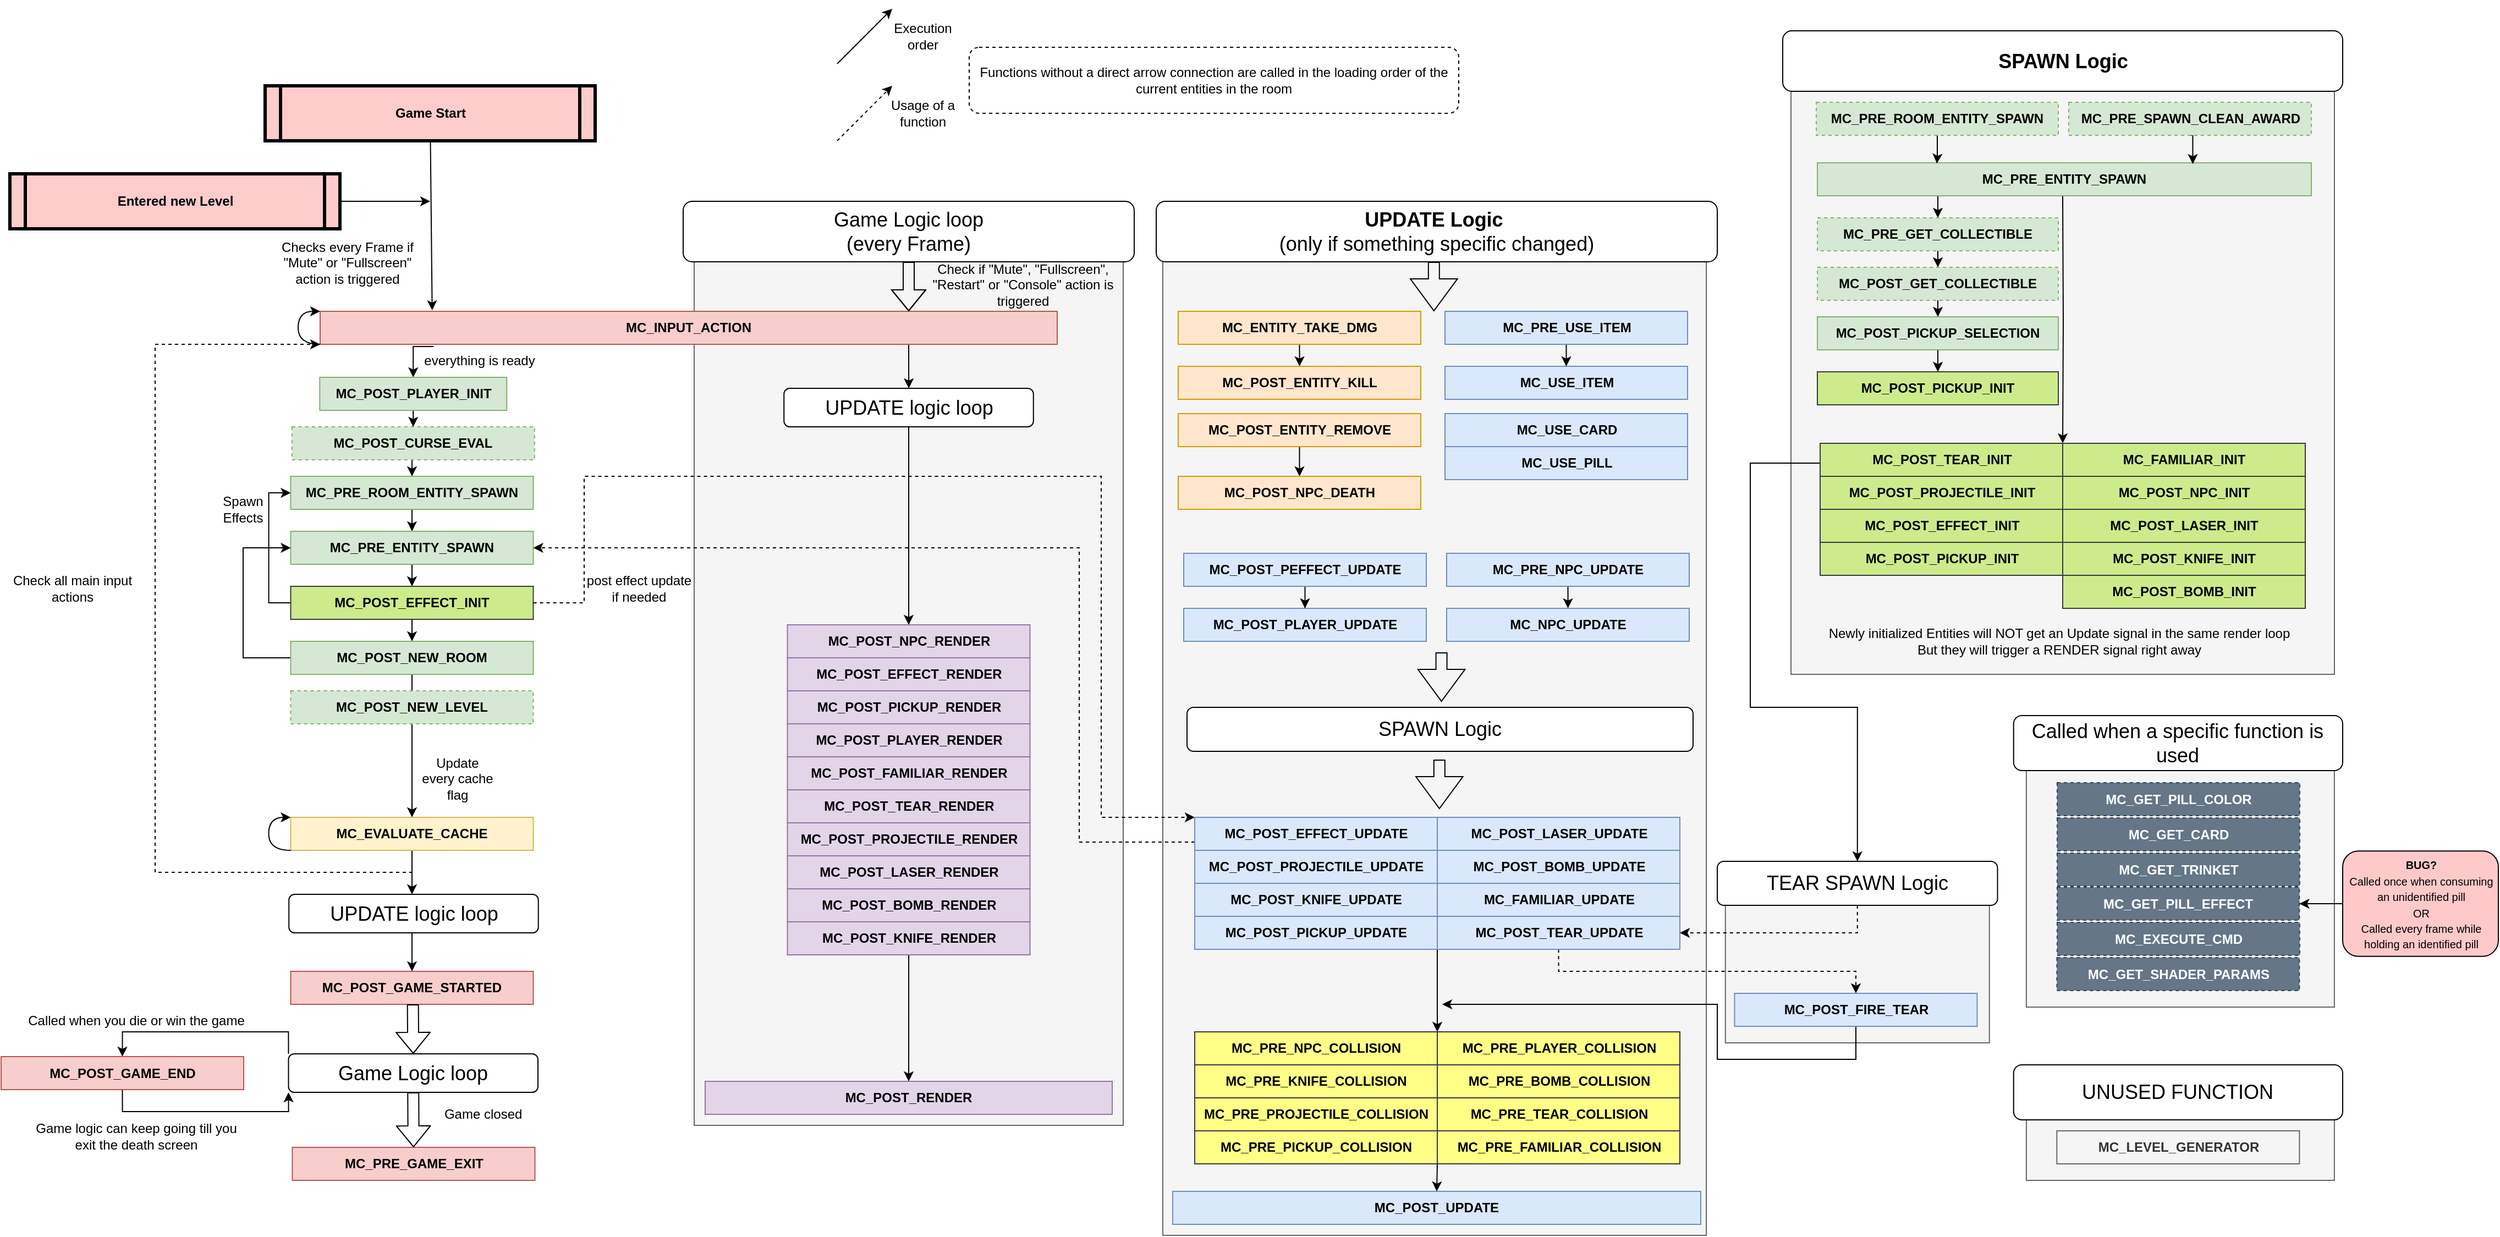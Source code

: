 <mxfile version="13.0.9" type="device"><diagram name="Page-1" id="c7558073-3199-34d8-9f00-42111426c3f3"><mxGraphModel dx="3670" dy="2595" grid="1" gridSize="10" guides="1" tooltips="1" connect="1" arrows="1" fold="1" page="1" pageScale="1" pageWidth="826" pageHeight="1169" background="#ffffff" math="0" shadow="0"><root><mxCell id="0"/><mxCell id="1" parent="0"/><mxCell id="S1vRISxSaMKCBpJ9c4ph-25" value="" style="rounded=0;whiteSpace=wrap;html=1;fontSize=18;fillColor=#f5f5f5;strokeColor=#666666;fontColor=#333333;" parent="1" vertex="1"><mxGeometry x="1550.95" y="865" width="280" height="75" as="geometry"/></mxCell><mxCell id="S1vRISxSaMKCBpJ9c4ph-24" value="" style="rounded=0;whiteSpace=wrap;html=1;fontSize=18;fillColor=#f5f5f5;strokeColor=#666666;fontColor=#333333;" parent="1" vertex="1"><mxGeometry x="1550.95" y="547.5" width="280" height="235" as="geometry"/></mxCell><mxCell id="imVbhj2SrWmmK_-imlss-83" value="" style="rounded=0;whiteSpace=wrap;html=1;fontSize=18;fillColor=#f5f5f5;strokeColor=#666666;fontColor=#333333;" parent="1" vertex="1"><mxGeometry x="1277.37" y="665" width="240" height="150" as="geometry"/></mxCell><mxCell id="imVbhj2SrWmmK_-imlss-77" value="" style="rounded=0;whiteSpace=wrap;html=1;fontSize=18;fillColor=#f5f5f5;strokeColor=#666666;fontColor=#333333;" parent="1" vertex="1"><mxGeometry x="1337" y="-60" width="494" height="540" as="geometry"/></mxCell><mxCell id="imVbhj2SrWmmK_-imlss-78" value="&lt;b&gt;SPAWN Logic&lt;/b&gt;" style="rounded=1;whiteSpace=wrap;html=1;fontSize=18;" parent="1" vertex="1"><mxGeometry x="1329.5" y="-105" width="509" height="55" as="geometry"/></mxCell><mxCell id="ff7fc-vAtifyReiqRkbj-189" value="" style="rounded=0;whiteSpace=wrap;html=1;fontSize=18;fillColor=#f5f5f5;strokeColor=#666666;fontColor=#333333;" parent="1" vertex="1"><mxGeometry x="766" y="85" width="494" height="905" as="geometry"/></mxCell><mxCell id="ff7fc-vAtifyReiqRkbj-177" value="" style="rounded=0;whiteSpace=wrap;html=1;fontSize=18;fillColor=#f5f5f5;strokeColor=#666666;fontColor=#333333;" parent="1" vertex="1"><mxGeometry x="340" y="85" width="390" height="805" as="geometry"/></mxCell><mxCell id="5" value="Game Start" style="shape=process;whiteSpace=wrap;align=center;verticalAlign=middle;size=0.048;fontStyle=1;strokeWidth=3;fillColor=#FFCCCC" parent="1" vertex="1"><mxGeometry x="-50" y="-55" width="300" height="50" as="geometry"/></mxCell><mxCell id="ff7fc-vAtifyReiqRkbj-104" style="edgeStyle=orthogonalEdgeStyle;rounded=0;orthogonalLoop=1;jettySize=auto;html=1;exitX=0.154;exitY=1.067;exitDx=0;exitDy=0;entryX=0.5;entryY=0;entryDx=0;entryDy=0;exitPerimeter=0;" parent="1" source="ff7fc-vAtifyReiqRkbj-96" target="ff7fc-vAtifyReiqRkbj-103" edge="1"><mxGeometry relative="1" as="geometry"/></mxCell><mxCell id="ff7fc-vAtifyReiqRkbj-175" style="edgeStyle=orthogonalEdgeStyle;rounded=0;orthogonalLoop=1;jettySize=auto;html=1;fontSize=18;" parent="1" edge="1"><mxGeometry relative="1" as="geometry"><mxPoint x="535" y="180" as="sourcePoint"/><mxPoint x="535.1" y="220" as="targetPoint"/><Array as="points"><mxPoint x="535" y="190"/><mxPoint x="535" y="190"/></Array></mxGeometry></mxCell><mxCell id="ff7fc-vAtifyReiqRkbj-96" value="MC_INPUT_ACTION" style="rounded=0;whiteSpace=wrap;html=1;fillColor=#f8cecc;strokeColor=#b85450;fontStyle=1" parent="1" vertex="1"><mxGeometry y="150" width="670" height="30" as="geometry"/></mxCell><mxCell id="ff7fc-vAtifyReiqRkbj-98" value="" style="curved=1;endArrow=classic;html=1;exitX=0;exitY=1;exitDx=0;exitDy=0;entryX=0;entryY=0;entryDx=0;entryDy=0;" parent="1" source="ff7fc-vAtifyReiqRkbj-96" target="ff7fc-vAtifyReiqRkbj-96" edge="1"><mxGeometry width="50" height="50" relative="1" as="geometry"><mxPoint x="390" y="470" as="sourcePoint"/><mxPoint x="440" y="420" as="targetPoint"/><Array as="points"><mxPoint x="-20" y="180"/><mxPoint x="-20" y="150"/></Array></mxGeometry></mxCell><mxCell id="ff7fc-vAtifyReiqRkbj-99" value="" style="endArrow=classic;html=1;entryX=0.152;entryY=-0.033;entryDx=0;entryDy=0;entryPerimeter=0;" parent="1" source="5" target="ff7fc-vAtifyReiqRkbj-96" edge="1"><mxGeometry width="50" height="50" relative="1" as="geometry"><mxPoint x="390" y="410" as="sourcePoint"/><mxPoint x="440" y="360" as="targetPoint"/></mxGeometry></mxCell><mxCell id="ff7fc-vAtifyReiqRkbj-102" value="Checks every Frame if &quot;Mute&quot; or &quot;Fullscreen&quot; action is triggered" style="text;html=1;strokeColor=none;fillColor=none;align=center;verticalAlign=middle;whiteSpace=wrap;rounded=0;" parent="1" vertex="1"><mxGeometry x="-40" y="96" width="130" height="20" as="geometry"/></mxCell><mxCell id="imVbhj2SrWmmK_-imlss-107" style="edgeStyle=orthogonalEdgeStyle;rounded=0;orthogonalLoop=1;jettySize=auto;html=1;entryX=0.5;entryY=0;entryDx=0;entryDy=0;" parent="1" source="ff7fc-vAtifyReiqRkbj-103" target="imVbhj2SrWmmK_-imlss-16" edge="1"><mxGeometry relative="1" as="geometry"/></mxCell><mxCell id="ff7fc-vAtifyReiqRkbj-103" value="MC_POST_PLAYER_INIT" style="rounded=0;whiteSpace=wrap;html=1;fillColor=#d5e8d4;strokeColor=#82b366;fontStyle=1" parent="1" vertex="1"><mxGeometry x="-0.37" y="210" width="170" height="30" as="geometry"/></mxCell><mxCell id="ff7fc-vAtifyReiqRkbj-110" style="edgeStyle=orthogonalEdgeStyle;rounded=0;orthogonalLoop=1;jettySize=auto;html=1;exitX=0.5;exitY=1;exitDx=0;exitDy=0;entryX=0.5;entryY=0;entryDx=0;entryDy=0;" parent="1" source="ff7fc-vAtifyReiqRkbj-106" target="ff7fc-vAtifyReiqRkbj-109" edge="1"><mxGeometry relative="1" as="geometry"/></mxCell><mxCell id="ff7fc-vAtifyReiqRkbj-106" value="MC_PRE_ROOM_ENTITY_SPAWN" style="rounded=0;whiteSpace=wrap;html=1;fillColor=#d5e8d4;strokeColor=#82b366;fontStyle=1" parent="1" vertex="1"><mxGeometry x="-26.75" y="300" width="220.5" height="30" as="geometry"/></mxCell><mxCell id="ff7fc-vAtifyReiqRkbj-105" value="everything is ready" style="text;html=1;strokeColor=none;fillColor=none;align=center;verticalAlign=middle;whiteSpace=wrap;rounded=0;" parent="1" vertex="1"><mxGeometry x="90" y="185" width="110" height="20" as="geometry"/></mxCell><mxCell id="ff7fc-vAtifyReiqRkbj-112" style="edgeStyle=orthogonalEdgeStyle;rounded=0;orthogonalLoop=1;jettySize=auto;html=1;exitX=0.5;exitY=1;exitDx=0;exitDy=0;entryX=0.5;entryY=0;entryDx=0;entryDy=0;" parent="1" source="ff7fc-vAtifyReiqRkbj-109" target="ff7fc-vAtifyReiqRkbj-111" edge="1"><mxGeometry relative="1" as="geometry"/></mxCell><mxCell id="ff7fc-vAtifyReiqRkbj-109" value="MC_PRE_ENTITY_SPAWN" style="rounded=0;whiteSpace=wrap;html=1;fillColor=#d5e8d4;strokeColor=#82b366;fontStyle=1" parent="1" vertex="1"><mxGeometry x="-26.75" y="350" width="220.5" height="30" as="geometry"/></mxCell><mxCell id="ff7fc-vAtifyReiqRkbj-113" style="edgeStyle=orthogonalEdgeStyle;rounded=0;orthogonalLoop=1;jettySize=auto;html=1;exitX=0;exitY=0.5;exitDx=0;exitDy=0;entryX=0;entryY=0.5;entryDx=0;entryDy=0;" parent="1" source="ff7fc-vAtifyReiqRkbj-111" target="ff7fc-vAtifyReiqRkbj-106" edge="1"><mxGeometry relative="1" as="geometry"/></mxCell><mxCell id="ff7fc-vAtifyReiqRkbj-115" style="edgeStyle=orthogonalEdgeStyle;rounded=0;orthogonalLoop=1;jettySize=auto;html=1;exitX=0.5;exitY=1;exitDx=0;exitDy=0;entryX=0.5;entryY=0;entryDx=0;entryDy=0;" parent="1" source="ff7fc-vAtifyReiqRkbj-111" edge="1"><mxGeometry relative="1" as="geometry"><mxPoint x="83.5" y="450" as="targetPoint"/></mxGeometry></mxCell><mxCell id="ff7fc-vAtifyReiqRkbj-111" value="MC_POST_EFFECT_INIT" style="rounded=0;whiteSpace=wrap;html=1;fillColor=#cdeb8b;strokeColor=#36393d;fontStyle=1" parent="1" vertex="1"><mxGeometry x="-26.75" y="400" width="220.5" height="30" as="geometry"/></mxCell><mxCell id="ff7fc-vAtifyReiqRkbj-116" style="edgeStyle=orthogonalEdgeStyle;rounded=0;orthogonalLoop=1;jettySize=auto;html=1;entryX=0;entryY=0.5;entryDx=0;entryDy=0;exitX=0;exitY=0.5;exitDx=0;exitDy=0;" parent="1" target="ff7fc-vAtifyReiqRkbj-109" edge="1"><mxGeometry relative="1" as="geometry"><mxPoint x="-26.75" y="465" as="sourcePoint"/><Array as="points"><mxPoint x="-70" y="465"/><mxPoint x="-70" y="365"/></Array></mxGeometry></mxCell><mxCell id="ff7fc-vAtifyReiqRkbj-179" style="edgeStyle=orthogonalEdgeStyle;rounded=0;orthogonalLoop=1;jettySize=auto;html=1;exitX=1;exitY=0.5;exitDx=0;exitDy=0;entryX=0;entryY=0;entryDx=0;entryDy=0;fontSize=18;dashed=1;" parent="1" source="ff7fc-vAtifyReiqRkbj-111" target="imVbhj2SrWmmK_-imlss-7" edge="1"><mxGeometry relative="1" as="geometry"><mxPoint x="193.75" y="435" as="sourcePoint"/><mxPoint x="439.082" y="284.01" as="targetPoint"/><Array as="points"><mxPoint x="240" y="415"/><mxPoint x="240" y="300"/><mxPoint x="710" y="300"/><mxPoint x="710" y="610"/></Array></mxGeometry></mxCell><mxCell id="ff7fc-vAtifyReiqRkbj-117" value="Spawn Effects" style="text;html=1;strokeColor=none;fillColor=none;align=center;verticalAlign=middle;whiteSpace=wrap;rounded=0;" parent="1" vertex="1"><mxGeometry x="-90" y="320" width="40" height="20" as="geometry"/></mxCell><mxCell id="ff7fc-vAtifyReiqRkbj-125" style="edgeStyle=orthogonalEdgeStyle;rounded=0;orthogonalLoop=1;jettySize=auto;html=1;exitX=0.5;exitY=1;exitDx=0;exitDy=0;entryX=0.5;entryY=0;entryDx=0;entryDy=0;" parent="1" source="ff7fc-vAtifyReiqRkbj-118" target="ff7fc-vAtifyReiqRkbj-124" edge="1"><mxGeometry relative="1" as="geometry"/></mxCell><mxCell id="ff7fc-vAtifyReiqRkbj-118" value="MC_POST_NEW_ROOM" style="rounded=0;whiteSpace=wrap;html=1;fillColor=#d5e8d4;strokeColor=#82b366;fontStyle=1" parent="1" vertex="1"><mxGeometry x="-26.75" y="450" width="220.5" height="30" as="geometry"/></mxCell><mxCell id="ff7fc-vAtifyReiqRkbj-133" style="edgeStyle=orthogonalEdgeStyle;rounded=0;orthogonalLoop=1;jettySize=auto;html=1;exitX=0.5;exitY=1;exitDx=0;exitDy=0;entryX=0.5;entryY=0;entryDx=0;entryDy=0;" parent="1" source="ff7fc-vAtifyReiqRkbj-124" edge="1"><mxGeometry relative="1" as="geometry"><mxPoint x="83.5" y="680" as="targetPoint"/></mxGeometry></mxCell><mxCell id="ff7fc-vAtifyReiqRkbj-137" style="edgeStyle=orthogonalEdgeStyle;rounded=0;orthogonalLoop=1;jettySize=auto;html=1;entryX=0;entryY=1;entryDx=0;entryDy=0;dashed=1;" parent="1" target="ff7fc-vAtifyReiqRkbj-96" edge="1"><mxGeometry relative="1" as="geometry"><mxPoint x="-220" y="211.429" as="targetPoint"/><Array as="points"><mxPoint x="-150" y="660"/><mxPoint x="-150" y="180"/></Array><mxPoint x="84" y="660" as="sourcePoint"/></mxGeometry></mxCell><mxCell id="ff7fc-vAtifyReiqRkbj-124" value="MC_EVALUATE_CACHE" style="rounded=0;whiteSpace=wrap;html=1;fillColor=#fff2cc;strokeColor=#d6b656;fontStyle=1;" parent="1" vertex="1"><mxGeometry x="-26.75" y="610" width="220.5" height="30" as="geometry"/></mxCell><mxCell id="ff7fc-vAtifyReiqRkbj-129" value="" style="curved=1;endArrow=classic;html=1;exitX=0;exitY=1;exitDx=0;exitDy=0;entryX=0;entryY=0;entryDx=0;entryDy=0;" parent="1" edge="1"><mxGeometry width="50" height="50" relative="1" as="geometry"><mxPoint x="-26.75" y="640" as="sourcePoint"/><mxPoint x="-26.75" y="610" as="targetPoint"/><Array as="points"><mxPoint x="-46.75" y="640"/><mxPoint x="-46.75" y="610"/></Array></mxGeometry></mxCell><mxCell id="ff7fc-vAtifyReiqRkbj-131" value="Update every cache flag" style="text;html=1;strokeColor=none;fillColor=none;align=center;verticalAlign=middle;whiteSpace=wrap;rounded=0;" parent="1" vertex="1"><mxGeometry x="90" y="565" width="70" height="20" as="geometry"/></mxCell><mxCell id="ff7fc-vAtifyReiqRkbj-139" value="Check all main input actions" style="text;html=1;strokeColor=none;fillColor=none;align=center;verticalAlign=middle;whiteSpace=wrap;rounded=0;" parent="1" vertex="1"><mxGeometry x="-290" y="392" width="130" height="20" as="geometry"/></mxCell><mxCell id="ff7fc-vAtifyReiqRkbj-142" value="Usage of a function" style="text;html=1;strokeColor=none;fillColor=none;align=center;verticalAlign=middle;whiteSpace=wrap;rounded=0;" parent="1" vertex="1"><mxGeometry x="508" y="-40" width="80" height="20" as="geometry"/></mxCell><mxCell id="ff7fc-vAtifyReiqRkbj-143" value="" style="endArrow=classic;html=1;dashed=1;" parent="1" edge="1"><mxGeometry width="50" height="50" relative="1" as="geometry"><mxPoint x="470" y="-5" as="sourcePoint"/><mxPoint x="520" y="-55" as="targetPoint"/></mxGeometry></mxCell><mxCell id="ff7fc-vAtifyReiqRkbj-144" value="Execution order" style="text;html=1;strokeColor=none;fillColor=none;align=center;verticalAlign=middle;whiteSpace=wrap;rounded=0;" parent="1" vertex="1"><mxGeometry x="508" y="-110" width="80" height="20" as="geometry"/></mxCell><mxCell id="ff7fc-vAtifyReiqRkbj-145" value="" style="endArrow=classic;html=1;" parent="1" edge="1"><mxGeometry width="50" height="50" relative="1" as="geometry"><mxPoint x="470" y="-75" as="sourcePoint"/><mxPoint x="520" y="-125" as="targetPoint"/></mxGeometry></mxCell><mxCell id="ff7fc-vAtifyReiqRkbj-180" style="edgeStyle=orthogonalEdgeStyle;rounded=0;orthogonalLoop=1;jettySize=auto;html=1;exitX=0;exitY=0.75;exitDx=0;exitDy=0;entryX=1;entryY=0.5;entryDx=0;entryDy=0;fontSize=18;dashed=1;" parent="1" source="imVbhj2SrWmmK_-imlss-7" target="ff7fc-vAtifyReiqRkbj-109" edge="1"><mxGeometry relative="1" as="geometry"><mxPoint x="447.903" y="315.99" as="sourcePoint"/><Array as="points"><mxPoint x="690" y="633"/><mxPoint x="690" y="365"/></Array></mxGeometry></mxCell><mxCell id="ff7fc-vAtifyReiqRkbj-153" value="MC_POST_GAME_STARTED" style="rounded=0;whiteSpace=wrap;html=1;fillColor=#f8cecc;strokeColor=#b85450;fontStyle=1" parent="1" vertex="1"><mxGeometry x="-26.75" y="750" width="220.5" height="30" as="geometry"/></mxCell><mxCell id="ff7fc-vAtifyReiqRkbj-155" value="MC_POST_EFFECT_RENDER" style="rounded=0;whiteSpace=wrap;html=1;fillColor=#e1d5e7;strokeColor=#9673a6;fontStyle=1" parent="1" vertex="1"><mxGeometry x="424.75" y="465" width="220.5" height="30" as="geometry"/></mxCell><mxCell id="ff7fc-vAtifyReiqRkbj-156" value="MC_POST_PICKUP_RENDER" style="rounded=0;whiteSpace=wrap;html=1;fillColor=#e1d5e7;strokeColor=#9673a6;fontStyle=1" parent="1" vertex="1"><mxGeometry x="424.75" y="495" width="220.5" height="30" as="geometry"/></mxCell><mxCell id="ff7fc-vAtifyReiqRkbj-157" value="MC_POST_RENDER" style="rounded=0;whiteSpace=wrap;html=1;fillColor=#e1d5e7;strokeColor=#9673a6;fontStyle=1" parent="1" vertex="1"><mxGeometry x="350" y="850" width="370" height="30" as="geometry"/></mxCell><mxCell id="ff7fc-vAtifyReiqRkbj-161" value="MC_PRE_GAME_EXIT" style="rounded=0;whiteSpace=wrap;html=1;fillColor=#f8cecc;strokeColor=#b85450;fontStyle=1" parent="1" vertex="1"><mxGeometry x="-25.25" y="910" width="220.5" height="30" as="geometry"/></mxCell><mxCell id="ff7fc-vAtifyReiqRkbj-164" value="Game closed&amp;nbsp;" style="text;html=1;strokeColor=none;fillColor=none;align=center;verticalAlign=middle;whiteSpace=wrap;rounded=0;" parent="1" vertex="1"><mxGeometry x="110" y="870" width="80" height="20" as="geometry"/></mxCell><mxCell id="ff7fc-vAtifyReiqRkbj-169" style="edgeStyle=orthogonalEdgeStyle;shape=flexArrow;rounded=0;orthogonalLoop=1;jettySize=auto;html=1;exitX=0.5;exitY=1;exitDx=0;exitDy=0;fontSize=18;" parent="1" source="ff7fc-vAtifyReiqRkbj-167" edge="1"><mxGeometry relative="1" as="geometry"><mxPoint x="535" y="150" as="targetPoint"/></mxGeometry></mxCell><mxCell id="ff7fc-vAtifyReiqRkbj-167" value="Game Logic loop &lt;br&gt;(every Frame)" style="rounded=1;whiteSpace=wrap;html=1;fontSize=18;" parent="1" vertex="1"><mxGeometry x="330" y="50" width="410" height="55" as="geometry"/></mxCell><mxCell id="ff7fc-vAtifyReiqRkbj-178" value="Check if &quot;Mute&quot;, &quot;Fullscreen&quot;, &quot;Restart&quot; or &quot;Console&quot; action is triggered" style="text;html=1;strokeColor=none;fillColor=none;align=center;verticalAlign=middle;whiteSpace=wrap;rounded=0;" parent="1" vertex="1"><mxGeometry x="549" y="116" width="180" height="20" as="geometry"/></mxCell><mxCell id="ff7fc-vAtifyReiqRkbj-122" value="post effect update if needed" style="text;html=1;strokeColor=none;fillColor=none;align=center;verticalAlign=middle;whiteSpace=wrap;rounded=0;" parent="1" vertex="1"><mxGeometry x="240" y="392" width="100" height="20" as="geometry"/></mxCell><mxCell id="ff7fc-vAtifyReiqRkbj-182" value="MC_POST_NPC_RENDER" style="rounded=0;whiteSpace=wrap;html=1;fillColor=#e1d5e7;strokeColor=#9673a6;fontStyle=1" parent="1" vertex="1"><mxGeometry x="424.75" y="435" width="220.5" height="30" as="geometry"/></mxCell><mxCell id="ff7fc-vAtifyReiqRkbj-186" value="MC_POST_PLAYER_RENDER" style="rounded=0;whiteSpace=wrap;html=1;fillColor=#e1d5e7;strokeColor=#9673a6;fontStyle=1" parent="1" vertex="1"><mxGeometry x="424.76" y="525" width="220.5" height="30" as="geometry"/></mxCell><mxCell id="ff7fc-vAtifyReiqRkbj-190" value="&lt;b&gt;UPDATE Logic&amp;nbsp;&lt;/b&gt;&lt;br&gt;(only if something specific changed)" style="rounded=1;whiteSpace=wrap;html=1;fontSize=18;" parent="1" vertex="1"><mxGeometry x="760" y="50" width="510" height="55" as="geometry"/></mxCell><mxCell id="ff7fc-vAtifyReiqRkbj-200" style="edgeStyle=orthogonalEdgeStyle;rounded=0;orthogonalLoop=1;jettySize=auto;html=1;fontSize=18;" parent="1" source="ff7fc-vAtifyReiqRkbj-191" target="ff7fc-vAtifyReiqRkbj-192" edge="1"><mxGeometry relative="1" as="geometry"/></mxCell><mxCell id="ff7fc-vAtifyReiqRkbj-191" value="MC_POST_PEFFECT_UPDATE" style="rounded=0;whiteSpace=wrap;html=1;fillColor=#dae8fc;strokeColor=#6c8ebf;fontStyle=1" parent="1" vertex="1"><mxGeometry x="785" y="370" width="220.5" height="30" as="geometry"/></mxCell><mxCell id="ff7fc-vAtifyReiqRkbj-192" value="MC_POST_PLAYER_UPDATE" style="rounded=0;whiteSpace=wrap;html=1;fillColor=#dae8fc;strokeColor=#6c8ebf;fontStyle=1" parent="1" vertex="1"><mxGeometry x="785" y="420" width="220.5" height="30" as="geometry"/></mxCell><mxCell id="ff7fc-vAtifyReiqRkbj-202" style="edgeStyle=orthogonalEdgeStyle;rounded=0;orthogonalLoop=1;jettySize=auto;html=1;exitX=0.5;exitY=1;exitDx=0;exitDy=0;fontSize=18;" parent="1" source="ff7fc-vAtifyReiqRkbj-193" target="ff7fc-vAtifyReiqRkbj-194" edge="1"><mxGeometry relative="1" as="geometry"/></mxCell><mxCell id="ff7fc-vAtifyReiqRkbj-193" value="MC_PRE_NPC_UPDATE" style="rounded=0;whiteSpace=wrap;html=1;fillColor=#dae8fc;strokeColor=#6c8ebf;fontStyle=1" parent="1" vertex="1"><mxGeometry x="1024" y="370" width="220.5" height="30" as="geometry"/></mxCell><mxCell id="ff7fc-vAtifyReiqRkbj-194" value="MC_NPC_UPDATE" style="rounded=0;whiteSpace=wrap;html=1;fillColor=#dae8fc;strokeColor=#6c8ebf;fontStyle=1" parent="1" vertex="1"><mxGeometry x="1024" y="420" width="220.5" height="30" as="geometry"/></mxCell><mxCell id="imVbhj2SrWmmK_-imlss-114" style="edgeStyle=orthogonalEdgeStyle;rounded=0;orthogonalLoop=1;jettySize=auto;html=1;exitX=1;exitY=1;exitDx=0;exitDy=0;entryX=0;entryY=0;entryDx=0;entryDy=0;" parent="1" source="ff7fc-vAtifyReiqRkbj-195" target="imVbhj2SrWmmK_-imlss-30" edge="1"><mxGeometry relative="1" as="geometry"/></mxCell><mxCell id="ff7fc-vAtifyReiqRkbj-195" value="MC_POST_PICKUP_UPDATE" style="rounded=0;whiteSpace=wrap;html=1;fillColor=#dae8fc;strokeColor=#6c8ebf;fontStyle=1" parent="1" vertex="1"><mxGeometry x="795" y="700" width="220.5" height="30" as="geometry"/></mxCell><mxCell id="ff7fc-vAtifyReiqRkbj-196" value="MC_FAMILIAR_UPDATE" style="rounded=0;whiteSpace=wrap;html=1;fillColor=#dae8fc;strokeColor=#6c8ebf;fontStyle=1" parent="1" vertex="1"><mxGeometry x="1015.5" y="670" width="220.5" height="30" as="geometry"/></mxCell><mxCell id="S1vRISxSaMKCBpJ9c4ph-14" style="edgeStyle=orthogonalEdgeStyle;rounded=0;orthogonalLoop=1;jettySize=auto;html=1;" parent="1" source="ff7fc-vAtifyReiqRkbj-197" target="imVbhj2SrWmmK_-imlss-28" edge="1"><mxGeometry relative="1" as="geometry"/></mxCell><mxCell id="ff7fc-vAtifyReiqRkbj-197" value="MC_POST_ENTITY_REMOVE" style="rounded=0;whiteSpace=wrap;html=1;fillColor=#ffe6cc;strokeColor=#d79b00;fontStyle=1" parent="1" vertex="1"><mxGeometry x="780" y="243" width="220.5" height="30" as="geometry"/></mxCell><mxCell id="ff7fc-vAtifyReiqRkbj-199" value="MC_POST_UPDATE" style="rounded=0;whiteSpace=wrap;html=1;fillColor=#dae8fc;strokeColor=#6c8ebf;fontStyle=1" parent="1" vertex="1"><mxGeometry x="775" y="950" width="480" height="30" as="geometry"/></mxCell><mxCell id="ff7fc-vAtifyReiqRkbj-211" style="edgeStyle=orthogonalEdgeStyle;rounded=0;orthogonalLoop=1;jettySize=auto;html=1;exitX=0.5;exitY=1;exitDx=0;exitDy=0;entryX=0.5;entryY=0;entryDx=0;entryDy=0;fontSize=18;" parent="1" source="ff7fc-vAtifyReiqRkbj-210" target="ff7fc-vAtifyReiqRkbj-153" edge="1"><mxGeometry relative="1" as="geometry"/></mxCell><mxCell id="ff7fc-vAtifyReiqRkbj-210" value="UPDATE logic loop" style="rounded=1;whiteSpace=wrap;html=1;fontSize=18;" parent="1" vertex="1"><mxGeometry x="-28.38" y="680" width="226.75" height="35" as="geometry"/></mxCell><mxCell id="ff7fc-vAtifyReiqRkbj-213" style="edgeStyle=orthogonalEdgeStyle;rounded=0;orthogonalLoop=1;jettySize=auto;html=1;fontSize=18;" parent="1" source="ff7fc-vAtifyReiqRkbj-212" target="ff7fc-vAtifyReiqRkbj-182" edge="1"><mxGeometry relative="1" as="geometry"><Array as="points"><mxPoint x="535" y="330"/><mxPoint x="535" y="330"/></Array></mxGeometry></mxCell><mxCell id="ff7fc-vAtifyReiqRkbj-212" value="UPDATE logic loop" style="rounded=1;whiteSpace=wrap;html=1;fontSize=18;" parent="1" vertex="1"><mxGeometry x="421.63" y="220" width="226.75" height="35" as="geometry"/></mxCell><mxCell id="ff7fc-vAtifyReiqRkbj-214" style="edgeStyle=orthogonalEdgeStyle;shape=flexArrow;rounded=0;orthogonalLoop=1;jettySize=auto;html=1;exitX=0.5;exitY=1;exitDx=0;exitDy=0;fontSize=18;startWidth=104.706;endWidth=31.765;startSize=9.318;endSize=9.318;" parent="1" edge="1"><mxGeometry relative="1" as="geometry"><mxPoint x="1012.41" y="150" as="targetPoint"/><mxPoint x="1012.41" y="105" as="sourcePoint"/></mxGeometry></mxCell><mxCell id="imVbhj2SrWmmK_-imlss-99" style="edgeStyle=orthogonalEdgeStyle;rounded=0;orthogonalLoop=1;jettySize=auto;html=1;exitX=0;exitY=0;exitDx=0;exitDy=0;entryX=0.5;entryY=0;entryDx=0;entryDy=0;" parent="1" source="ff7fc-vAtifyReiqRkbj-215" target="imVbhj2SrWmmK_-imlss-14" edge="1"><mxGeometry relative="1" as="geometry"/></mxCell><mxCell id="ff7fc-vAtifyReiqRkbj-215" value="Game Logic loop" style="rounded=1;whiteSpace=wrap;html=1;fontSize=18;" parent="1" vertex="1"><mxGeometry x="-28.75" y="825" width="226.75" height="35" as="geometry"/></mxCell><mxCell id="ff7fc-vAtifyReiqRkbj-219" value="" style="shape=flexArrow;endArrow=classic;html=1;fontSize=18;exitX=0.5;exitY=1;exitDx=0;exitDy=0;" parent="1" source="ff7fc-vAtifyReiqRkbj-215" target="ff7fc-vAtifyReiqRkbj-161" edge="1"><mxGeometry width="50" height="50" relative="1" as="geometry"><mxPoint x="260" y="760" as="sourcePoint"/><mxPoint x="310" y="710" as="targetPoint"/></mxGeometry></mxCell><mxCell id="ff7fc-vAtifyReiqRkbj-220" value="" style="shape=flexArrow;endArrow=classic;html=1;fontSize=18;exitX=0.5;exitY=1;exitDx=0;exitDy=0;entryX=0.5;entryY=0;entryDx=0;entryDy=0;" parent="1" target="ff7fc-vAtifyReiqRkbj-215" edge="1"><mxGeometry width="50" height="50" relative="1" as="geometry"><mxPoint x="84.335" y="780" as="sourcePoint"/><mxPoint x="85" y="820" as="targetPoint"/></mxGeometry></mxCell><mxCell id="imVbhj2SrWmmK_-imlss-7" value="MC_POST_EFFECT_UPDATE" style="rounded=0;whiteSpace=wrap;html=1;fillColor=#dae8fc;strokeColor=#6c8ebf;fontStyle=1" parent="1" vertex="1"><mxGeometry x="795" y="610" width="220.5" height="30" as="geometry"/></mxCell><mxCell id="imVbhj2SrWmmK_-imlss-10" value="MC_USE_ITEM" style="rounded=0;whiteSpace=wrap;html=1;fillColor=#dae8fc;strokeColor=#6c8ebf;fontStyle=1" parent="1" vertex="1"><mxGeometry x="1022.5" y="200" width="220.5" height="30" as="geometry"/></mxCell><mxCell id="imVbhj2SrWmmK_-imlss-11" value="MC_USE_CARD" style="rounded=0;whiteSpace=wrap;html=1;fillColor=#dae8fc;strokeColor=#6c8ebf;fontStyle=1" parent="1" vertex="1"><mxGeometry x="1022.5" y="243" width="220.5" height="30" as="geometry"/></mxCell><mxCell id="imVbhj2SrWmmK_-imlss-12" value="MC_USE_PILL" style="rounded=0;whiteSpace=wrap;html=1;fillColor=#dae8fc;strokeColor=#6c8ebf;fontStyle=1" parent="1" vertex="1"><mxGeometry x="1022.5" y="273" width="220.5" height="30" as="geometry"/></mxCell><mxCell id="imVbhj2SrWmmK_-imlss-13" value="MC_FAMILIAR_INIT" style="rounded=0;whiteSpace=wrap;html=1;fillColor=#cdeb8b;strokeColor=#36393d;fontStyle=1" parent="1" vertex="1"><mxGeometry x="1584" y="270" width="220.5" height="30" as="geometry"/></mxCell><mxCell id="imVbhj2SrWmmK_-imlss-100" style="edgeStyle=orthogonalEdgeStyle;rounded=0;orthogonalLoop=1;jettySize=auto;html=1;exitX=0.5;exitY=1;exitDx=0;exitDy=0;entryX=0;entryY=1;entryDx=0;entryDy=0;" parent="1" source="imVbhj2SrWmmK_-imlss-14" target="ff7fc-vAtifyReiqRkbj-215" edge="1"><mxGeometry relative="1" as="geometry"/></mxCell><mxCell id="imVbhj2SrWmmK_-imlss-14" value="MC_POST_GAME_END" style="rounded=0;whiteSpace=wrap;html=1;fillColor=#f8cecc;strokeColor=#b85450;fontStyle=1" parent="1" vertex="1"><mxGeometry x="-290" y="827.5" width="220.5" height="30" as="geometry"/></mxCell><mxCell id="imVbhj2SrWmmK_-imlss-15" value="MC_LEVEL_GENERATOR" style="rounded=0;whiteSpace=wrap;html=1;fontStyle=1;fillColor=#f5f5f5;strokeColor=#666666;fontColor=#333333;" parent="1" vertex="1"><mxGeometry x="1578.69" y="895" width="220.5" height="30" as="geometry"/></mxCell><mxCell id="imVbhj2SrWmmK_-imlss-108" style="edgeStyle=orthogonalEdgeStyle;rounded=0;orthogonalLoop=1;jettySize=auto;html=1;exitX=0.5;exitY=1;exitDx=0;exitDy=0;entryX=0.5;entryY=0;entryDx=0;entryDy=0;" parent="1" source="imVbhj2SrWmmK_-imlss-16" target="ff7fc-vAtifyReiqRkbj-106" edge="1"><mxGeometry relative="1" as="geometry"/></mxCell><mxCell id="imVbhj2SrWmmK_-imlss-16" value="MC_POST_CURSE_EVAL" style="rounded=0;whiteSpace=wrap;html=1;fillColor=#d5e8d4;strokeColor=#82b366;fontStyle=1;dashed=1;" parent="1" vertex="1"><mxGeometry x="-25.62" y="255" width="220.5" height="30" as="geometry"/></mxCell><mxCell id="imVbhj2SrWmmK_-imlss-96" style="edgeStyle=orthogonalEdgeStyle;rounded=0;orthogonalLoop=1;jettySize=auto;html=1;exitX=0.5;exitY=1;exitDx=0;exitDy=0;" parent="1" source="imVbhj2SrWmmK_-imlss-17" target="imVbhj2SrWmmK_-imlss-66" edge="1"><mxGeometry relative="1" as="geometry"/></mxCell><mxCell id="imVbhj2SrWmmK_-imlss-17" value="MC_ENTITY_TAKE_DMG" style="rounded=0;whiteSpace=wrap;html=1;fillColor=#ffe6cc;strokeColor=#d79b00;fontStyle=1" parent="1" vertex="1"><mxGeometry x="780" y="150" width="220.5" height="30" as="geometry"/></mxCell><mxCell id="imVbhj2SrWmmK_-imlss-19" value="MC_GET_CARD" style="rounded=0;whiteSpace=wrap;html=1;fillColor=#647687;strokeColor=#314354;fontStyle=1;fontColor=#ffffff;dashed=1;" parent="1" vertex="1"><mxGeometry x="1578.95" y="610.5" width="220.5" height="30" as="geometry"/></mxCell><mxCell id="imVbhj2SrWmmK_-imlss-112" style="edgeStyle=orthogonalEdgeStyle;rounded=0;orthogonalLoop=1;jettySize=auto;html=1;exitX=0.5;exitY=1;exitDx=0;exitDy=0;entryX=0.5;entryY=0;entryDx=0;entryDy=0;" parent="1" source="imVbhj2SrWmmK_-imlss-20" target="imVbhj2SrWmmK_-imlss-10" edge="1"><mxGeometry relative="1" as="geometry"/></mxCell><mxCell id="imVbhj2SrWmmK_-imlss-20" value="MC_PRE_USE_ITEM" style="rounded=0;whiteSpace=wrap;html=1;fillColor=#dae8fc;strokeColor=#6c8ebf;fontStyle=1" parent="1" vertex="1"><mxGeometry x="1022.5" y="150" width="220.5" height="30" as="geometry"/></mxCell><mxCell id="imVbhj2SrWmmK_-imlss-21" value="MC_EXECUTE_CMD" style="rounded=0;whiteSpace=wrap;html=1;fillColor=#647687;strokeColor=#314354;fontStyle=1;fontColor=#ffffff;dashed=1;" parent="1" vertex="1"><mxGeometry x="1578.95" y="705.5" width="220.5" height="30" as="geometry"/></mxCell><mxCell id="imVbhj2SrWmmK_-imlss-22" value="MC_GET_SHADER_PARAMS" style="rounded=0;whiteSpace=wrap;html=1;fillColor=#647687;strokeColor=#314354;fontStyle=1;fontColor=#ffffff;dashed=1;" parent="1" vertex="1"><mxGeometry x="1578.69" y="737.5" width="220.5" height="30" as="geometry"/></mxCell><mxCell id="imVbhj2SrWmmK_-imlss-113" style="edgeStyle=orthogonalEdgeStyle;rounded=0;orthogonalLoop=1;jettySize=auto;html=1;exitX=0;exitY=1;exitDx=0;exitDy=0;entryX=0.5;entryY=0;entryDx=0;entryDy=0;" parent="1" source="imVbhj2SrWmmK_-imlss-24" target="ff7fc-vAtifyReiqRkbj-199" edge="1"><mxGeometry relative="1" as="geometry"/></mxCell><mxCell id="imVbhj2SrWmmK_-imlss-24" value="MC_PRE_FAMILIAR_COLLISION" style="rounded=0;whiteSpace=wrap;html=1;fillColor=#ffff88;strokeColor=#36393d;fontStyle=1" parent="1" vertex="1"><mxGeometry x="1015.5" y="895" width="220.5" height="30" as="geometry"/></mxCell><mxCell id="imVbhj2SrWmmK_-imlss-95" style="edgeStyle=orthogonalEdgeStyle;rounded=0;orthogonalLoop=1;jettySize=auto;html=1;entryX=0;entryY=0;entryDx=0;entryDy=0;" parent="1" target="imVbhj2SrWmmK_-imlss-13" edge="1"><mxGeometry relative="1" as="geometry"><mxPoint x="1584" y="45" as="sourcePoint"/></mxGeometry></mxCell><mxCell id="imVbhj2SrWmmK_-imlss-117" style="edgeStyle=orthogonalEdgeStyle;rounded=0;orthogonalLoop=1;jettySize=auto;html=1;exitX=0.25;exitY=1;exitDx=0;exitDy=0;entryX=0.5;entryY=0;entryDx=0;entryDy=0;" parent="1" source="imVbhj2SrWmmK_-imlss-25" target="imVbhj2SrWmmK_-imlss-57" edge="1"><mxGeometry relative="1" as="geometry"/></mxCell><mxCell id="imVbhj2SrWmmK_-imlss-25" value="MC_PRE_ENTITY_SPAWN" style="rounded=0;whiteSpace=wrap;html=1;fillColor=#d5e8d4;strokeColor=#82b366;fontStyle=1" parent="1" vertex="1"><mxGeometry x="1361" y="15" width="449" height="30" as="geometry"/></mxCell><mxCell id="imVbhj2SrWmmK_-imlss-26" value="MC_POST_FAMILIAR_RENDER" style="rounded=0;whiteSpace=wrap;html=1;fillColor=#e1d5e7;strokeColor=#9673a6;fontStyle=1" parent="1" vertex="1"><mxGeometry x="424.75" y="555" width="220.5" height="30" as="geometry"/></mxCell><mxCell id="imVbhj2SrWmmK_-imlss-27" value="MC_POST_NPC_INIT" style="rounded=0;whiteSpace=wrap;html=1;fillColor=#cdeb8b;strokeColor=#36393d;fontStyle=1" parent="1" vertex="1"><mxGeometry x="1584" y="300" width="220.5" height="30" as="geometry"/></mxCell><mxCell id="imVbhj2SrWmmK_-imlss-28" value="MC_POST_NPC_DEATH" style="rounded=0;whiteSpace=wrap;html=1;fillColor=#ffe6cc;strokeColor=#d79b00;fontStyle=1" parent="1" vertex="1"><mxGeometry x="780" y="300" width="220.5" height="30" as="geometry"/></mxCell><mxCell id="imVbhj2SrWmmK_-imlss-29" value="MC_PRE_NPC_COLLISION" style="rounded=0;whiteSpace=wrap;html=1;fillColor=#ffff88;strokeColor=#36393d;fontStyle=1;" parent="1" vertex="1"><mxGeometry x="795" y="805" width="220.5" height="30" as="geometry"/></mxCell><mxCell id="imVbhj2SrWmmK_-imlss-30" value="MC_PRE_PLAYER_COLLISION" style="rounded=0;whiteSpace=wrap;html=1;fillColor=#ffff88;strokeColor=#36393d;fontStyle=1;" parent="1" vertex="1"><mxGeometry x="1015.5" y="805" width="220.5" height="30" as="geometry"/></mxCell><mxCell id="imVbhj2SrWmmK_-imlss-31" value="MC_POST_PICKUP_INIT" style="rounded=0;whiteSpace=wrap;html=1;fillColor=#cdeb8b;strokeColor=#36393d;fontStyle=1" parent="1" vertex="1"><mxGeometry x="1363.5" y="360" width="220.5" height="30" as="geometry"/></mxCell><mxCell id="imVbhj2SrWmmK_-imlss-35" value="MC_POST_PICKUP_INIT" style="rounded=0;whiteSpace=wrap;html=1;fillColor=#cdeb8b;strokeColor=#36393d;fontStyle=1" parent="1" vertex="1"><mxGeometry x="1361" y="205" width="219" height="30" as="geometry"/></mxCell><mxCell id="imVbhj2SrWmmK_-imlss-93" style="edgeStyle=orthogonalEdgeStyle;rounded=0;orthogonalLoop=1;jettySize=auto;html=1;exitX=0.5;exitY=1;exitDx=0;exitDy=0;entryX=0.5;entryY=0;entryDx=0;entryDy=0;" parent="1" source="imVbhj2SrWmmK_-imlss-37" target="imVbhj2SrWmmK_-imlss-35" edge="1"><mxGeometry relative="1" as="geometry"/></mxCell><mxCell id="imVbhj2SrWmmK_-imlss-37" value="MC_POST_PICKUP_SELECTION" style="rounded=0;whiteSpace=wrap;html=1;fillColor=#d5e8d4;strokeColor=#82b366;fontStyle=1" parent="1" vertex="1"><mxGeometry x="1361" y="155" width="219" height="30" as="geometry"/></mxCell><mxCell id="imVbhj2SrWmmK_-imlss-38" value="MC_PRE_PICKUP_COLLISION" style="rounded=0;whiteSpace=wrap;html=1;fillColor=#ffff88;strokeColor=#36393d;fontStyle=1" parent="1" vertex="1"><mxGeometry x="795" y="895" width="220.5" height="30" as="geometry"/></mxCell><mxCell id="S1vRISxSaMKCBpJ9c4ph-17" style="edgeStyle=orthogonalEdgeStyle;rounded=0;orthogonalLoop=1;jettySize=auto;html=1;entryX=0.5;entryY=0;entryDx=0;entryDy=0;" parent="1" source="imVbhj2SrWmmK_-imlss-41" target="S1vRISxSaMKCBpJ9c4ph-16" edge="1"><mxGeometry relative="1" as="geometry"><Array as="points"><mxPoint x="1300" y="288"/><mxPoint x="1300" y="510"/><mxPoint x="1397" y="510"/></Array></mxGeometry></mxCell><mxCell id="imVbhj2SrWmmK_-imlss-41" value="MC_POST_TEAR_INIT" style="rounded=0;whiteSpace=wrap;html=1;fillColor=#cdeb8b;strokeColor=#36393d;fontStyle=1" parent="1" vertex="1"><mxGeometry x="1363.5" y="270" width="220.5" height="30" as="geometry"/></mxCell><mxCell id="S1vRISxSaMKCBpJ9c4ph-15" style="edgeStyle=orthogonalEdgeStyle;rounded=0;orthogonalLoop=1;jettySize=auto;html=1;exitX=0.5;exitY=1;exitDx=0;exitDy=0;entryX=0.5;entryY=0;entryDx=0;entryDy=0;dashed=1;" parent="1" source="imVbhj2SrWmmK_-imlss-42" target="imVbhj2SrWmmK_-imlss-68" edge="1"><mxGeometry relative="1" as="geometry"/></mxCell><mxCell id="imVbhj2SrWmmK_-imlss-42" value="MC_POST_TEAR_UPDATE" style="rounded=0;whiteSpace=wrap;html=1;fillColor=#dae8fc;strokeColor=#6c8ebf;fontStyle=1" parent="1" vertex="1"><mxGeometry x="1015.5" y="700" width="220.5" height="30" as="geometry"/></mxCell><mxCell id="imVbhj2SrWmmK_-imlss-43" value="MC_POST_TEAR_RENDER" style="rounded=0;whiteSpace=wrap;html=1;fillColor=#e1d5e7;strokeColor=#9673a6;fontStyle=1" parent="1" vertex="1"><mxGeometry x="424.75" y="585" width="220.5" height="30" as="geometry"/></mxCell><mxCell id="imVbhj2SrWmmK_-imlss-44" value="MC_PRE_TEAR_COLLISION" style="rounded=0;whiteSpace=wrap;html=1;fillColor=#ffff88;strokeColor=#36393d;fontStyle=1" parent="1" vertex="1"><mxGeometry x="1015.5" y="865" width="220.5" height="30" as="geometry"/></mxCell><mxCell id="imVbhj2SrWmmK_-imlss-45" value="MC_POST_PROJECTILE_INIT" style="rounded=0;whiteSpace=wrap;html=1;fillColor=#cdeb8b;strokeColor=#36393d;fontStyle=1" parent="1" vertex="1"><mxGeometry x="1363.5" y="300" width="220.5" height="30" as="geometry"/></mxCell><mxCell id="imVbhj2SrWmmK_-imlss-46" value="MC_POST_PROJECTILE_UPDATE" style="rounded=0;whiteSpace=wrap;html=1;fillColor=#dae8fc;strokeColor=#6c8ebf;fontStyle=1" parent="1" vertex="1"><mxGeometry x="795" y="640" width="220.5" height="30" as="geometry"/></mxCell><mxCell id="imVbhj2SrWmmK_-imlss-47" value="MC_POST_PROJECTILE_RENDER" style="rounded=0;whiteSpace=wrap;html=1;fillColor=#e1d5e7;strokeColor=#9673a6;fontStyle=1" parent="1" vertex="1"><mxGeometry x="424.76" y="615" width="220.5" height="30" as="geometry"/></mxCell><mxCell id="imVbhj2SrWmmK_-imlss-48" value="MC_POST_LASER_RENDER" style="rounded=0;whiteSpace=wrap;html=1;fillColor=#e1d5e7;strokeColor=#9673a6;fontStyle=1" parent="1" vertex="1"><mxGeometry x="424.76" y="645" width="220.5" height="30" as="geometry"/></mxCell><mxCell id="imVbhj2SrWmmK_-imlss-49" value="MC_POST_LASER_UPDATE" style="rounded=0;whiteSpace=wrap;html=1;fillColor=#dae8fc;strokeColor=#6c8ebf;fontStyle=1" parent="1" vertex="1"><mxGeometry x="1015.5" y="610" width="220.5" height="30" as="geometry"/></mxCell><mxCell id="imVbhj2SrWmmK_-imlss-50" value="MC_POST_LASER_INIT" style="rounded=0;whiteSpace=wrap;html=1;fillColor=#cdeb8b;strokeColor=#36393d;fontStyle=1" parent="1" vertex="1"><mxGeometry x="1584" y="330" width="220.5" height="30" as="geometry"/></mxCell><mxCell id="imVbhj2SrWmmK_-imlss-51" value="MC_PRE_PROJECTILE_COLLISION" style="rounded=0;whiteSpace=wrap;html=1;fillColor=#ffff88;strokeColor=#36393d;fontStyle=1" parent="1" vertex="1"><mxGeometry x="795" y="865" width="220.5" height="30" as="geometry"/></mxCell><mxCell id="imVbhj2SrWmmK_-imlss-53" value="MC_POST_KNIFE_INIT" style="rounded=0;whiteSpace=wrap;html=1;fillColor=#cdeb8b;strokeColor=#36393d;fontStyle=1" parent="1" vertex="1"><mxGeometry x="1584" y="360" width="220.5" height="30" as="geometry"/></mxCell><mxCell id="imVbhj2SrWmmK_-imlss-54" value="MC_POST_KNIFE_UPDATE" style="rounded=0;whiteSpace=wrap;html=1;fillColor=#dae8fc;strokeColor=#6c8ebf;fontStyle=1" parent="1" vertex="1"><mxGeometry x="795" y="670" width="220.5" height="30" as="geometry"/></mxCell><mxCell id="imVbhj2SrWmmK_-imlss-88" style="edgeStyle=orthogonalEdgeStyle;rounded=0;orthogonalLoop=1;jettySize=auto;html=1;entryX=0.5;entryY=0;entryDx=0;entryDy=0;" parent="1" source="imVbhj2SrWmmK_-imlss-55" target="ff7fc-vAtifyReiqRkbj-157" edge="1"><mxGeometry relative="1" as="geometry"/></mxCell><mxCell id="imVbhj2SrWmmK_-imlss-55" value="MC_POST_KNIFE_RENDER" style="rounded=0;whiteSpace=wrap;html=1;fillColor=#e1d5e7;strokeColor=#9673a6;fontStyle=1" parent="1" vertex="1"><mxGeometry x="424.76" y="705" width="220.5" height="30" as="geometry"/></mxCell><mxCell id="imVbhj2SrWmmK_-imlss-56" value="MC_PRE_KNIFE_COLLISION" style="rounded=0;whiteSpace=wrap;html=1;fillColor=#ffff88;strokeColor=#36393d;fontStyle=1;" parent="1" vertex="1"><mxGeometry x="795" y="835" width="220.5" height="30" as="geometry"/></mxCell><mxCell id="imVbhj2SrWmmK_-imlss-118" style="edgeStyle=orthogonalEdgeStyle;rounded=0;orthogonalLoop=1;jettySize=auto;html=1;exitX=0.5;exitY=1;exitDx=0;exitDy=0;entryX=0.5;entryY=0;entryDx=0;entryDy=0;" parent="1" source="imVbhj2SrWmmK_-imlss-57" target="imVbhj2SrWmmK_-imlss-58" edge="1"><mxGeometry relative="1" as="geometry"/></mxCell><mxCell id="imVbhj2SrWmmK_-imlss-57" value="MC_PRE_GET_COLLECTIBLE" style="rounded=0;whiteSpace=wrap;html=1;fillColor=#d5e8d4;strokeColor=#82b366;fontStyle=1;dashed=1;" parent="1" vertex="1"><mxGeometry x="1361" y="65" width="219" height="30" as="geometry"/></mxCell><mxCell id="imVbhj2SrWmmK_-imlss-121" style="edgeStyle=orthogonalEdgeStyle;rounded=0;orthogonalLoop=1;jettySize=auto;html=1;exitX=0.5;exitY=1;exitDx=0;exitDy=0;entryX=0.5;entryY=0;entryDx=0;entryDy=0;" parent="1" source="imVbhj2SrWmmK_-imlss-58" target="imVbhj2SrWmmK_-imlss-37" edge="1"><mxGeometry relative="1" as="geometry"/></mxCell><mxCell id="imVbhj2SrWmmK_-imlss-58" value="MC_POST_GET_COLLECTIBLE" style="rounded=0;whiteSpace=wrap;html=1;fillColor=#d5e8d4;strokeColor=#82b366;fontStyle=1;dashed=1;" parent="1" vertex="1"><mxGeometry x="1361" y="110" width="219" height="30" as="geometry"/></mxCell><mxCell id="imVbhj2SrWmmK_-imlss-59" value="MC_GET_PILL_COLOR" style="rounded=0;whiteSpace=wrap;html=1;fillColor=#647687;strokeColor=#314354;fontStyle=1;fontColor=#ffffff;dashed=1;" parent="1" vertex="1"><mxGeometry x="1578.95" y="578.5" width="220.5" height="30" as="geometry"/></mxCell><mxCell id="imVbhj2SrWmmK_-imlss-60" value="MC_GET_PILL_EFFECT" style="rounded=0;whiteSpace=wrap;html=1;fillColor=#647687;strokeColor=#314354;fontStyle=1;dashed=1;fontColor=#ffffff;" parent="1" vertex="1"><mxGeometry x="1578.95" y="673.5" width="220.24" height="30" as="geometry"/></mxCell><mxCell id="imVbhj2SrWmmK_-imlss-61" value="MC_POST_EFFECT_INIT" style="rounded=0;whiteSpace=wrap;html=1;fillColor=#cdeb8b;strokeColor=#36393d;fontStyle=1" parent="1" vertex="1"><mxGeometry x="1363.5" y="330" width="220.5" height="30" as="geometry"/></mxCell><mxCell id="imVbhj2SrWmmK_-imlss-62" value="MC_POST_BOMB_INIT" style="rounded=0;whiteSpace=wrap;html=1;fillColor=#cdeb8b;strokeColor=#36393d;fontStyle=1" parent="1" vertex="1"><mxGeometry x="1584" y="390" width="220.5" height="30" as="geometry"/></mxCell><mxCell id="imVbhj2SrWmmK_-imlss-63" value="MC_POST_BOMB_UPDATE" style="rounded=0;whiteSpace=wrap;html=1;fillColor=#dae8fc;strokeColor=#6c8ebf;fontStyle=1" parent="1" vertex="1"><mxGeometry x="1015.5" y="640" width="220.5" height="30" as="geometry"/></mxCell><mxCell id="imVbhj2SrWmmK_-imlss-64" value="MC_POST_BOMB_RENDER" style="rounded=0;whiteSpace=wrap;html=1;fillColor=#e1d5e7;strokeColor=#9673a6;fontStyle=1" parent="1" vertex="1"><mxGeometry x="424.76" y="675" width="220.5" height="30" as="geometry"/></mxCell><mxCell id="imVbhj2SrWmmK_-imlss-65" value="MC_GET_TRINKET" style="rounded=0;whiteSpace=wrap;html=1;fillColor=#647687;strokeColor=#314354;fontStyle=1;fontColor=#ffffff;dashed=1;" parent="1" vertex="1"><mxGeometry x="1578.95" y="642.5" width="220.5" height="30" as="geometry"/></mxCell><mxCell id="imVbhj2SrWmmK_-imlss-66" value="MC_POST_ENTITY_KILL" style="rounded=0;whiteSpace=wrap;html=1;fillColor=#ffe6cc;strokeColor=#d79b00;fontStyle=1" parent="1" vertex="1"><mxGeometry x="780" y="200" width="220.5" height="30" as="geometry"/></mxCell><mxCell id="imVbhj2SrWmmK_-imlss-67" value="MC_PRE_BOMB_COLLISION" style="rounded=0;whiteSpace=wrap;html=1;fillColor=#ffff88;strokeColor=#36393d;fontStyle=1" parent="1" vertex="1"><mxGeometry x="1015.5" y="835" width="220.5" height="30" as="geometry"/></mxCell><mxCell id="S1vRISxSaMKCBpJ9c4ph-19" style="edgeStyle=orthogonalEdgeStyle;rounded=0;orthogonalLoop=1;jettySize=auto;html=1;exitX=0.5;exitY=1;exitDx=0;exitDy=0;" parent="1" source="imVbhj2SrWmmK_-imlss-68" edge="1"><mxGeometry relative="1" as="geometry"><mxPoint x="1020" y="780" as="targetPoint"/><Array as="points"><mxPoint x="1396" y="830"/><mxPoint x="1270" y="830"/><mxPoint x="1270" y="780"/></Array></mxGeometry></mxCell><mxCell id="imVbhj2SrWmmK_-imlss-68" value="MC_POST_FIRE_TEAR" style="rounded=0;whiteSpace=wrap;html=1;fillColor=#dae8fc;strokeColor=#6c8ebf;fontStyle=1" parent="1" vertex="1"><mxGeometry x="1285.74" y="770" width="220.5" height="30" as="geometry"/></mxCell><mxCell id="S1vRISxSaMKCBpJ9c4ph-12" style="edgeStyle=orthogonalEdgeStyle;rounded=0;orthogonalLoop=1;jettySize=auto;html=1;exitX=0.5;exitY=1;exitDx=0;exitDy=0;entryX=0.76;entryY=0.037;entryDx=0;entryDy=0;entryPerimeter=0;" parent="1" source="imVbhj2SrWmmK_-imlss-70" target="imVbhj2SrWmmK_-imlss-25" edge="1"><mxGeometry relative="1" as="geometry"/></mxCell><mxCell id="imVbhj2SrWmmK_-imlss-70" value="MC_PRE_SPAWN_CLEAN_AWARD" style="rounded=0;whiteSpace=wrap;html=1;fillColor=#d5e8d4;strokeColor=#82b366;fontStyle=1;dashed=1;" parent="1" vertex="1"><mxGeometry x="1589.5" y="-40" width="220.5" height="30" as="geometry"/></mxCell><mxCell id="imVbhj2SrWmmK_-imlss-79" value="&lt;span&gt;SPAWN Logic&lt;/span&gt;" style="rounded=1;whiteSpace=wrap;html=1;fontSize=18;fontStyle=0" parent="1" vertex="1"><mxGeometry x="788" y="510" width="460" height="40" as="geometry"/></mxCell><mxCell id="imVbhj2SrWmmK_-imlss-80" value="Newly initialized Entities will NOT get an Update signal in the same render loop&lt;br&gt;But they will trigger a RENDER signal right away" style="text;html=1;strokeColor=none;fillColor=none;align=center;verticalAlign=middle;whiteSpace=wrap;rounded=0;" parent="1" vertex="1"><mxGeometry x="1361" y="440" width="440" height="20" as="geometry"/></mxCell><mxCell id="imVbhj2SrWmmK_-imlss-87" style="edgeStyle=orthogonalEdgeStyle;shape=flexArrow;rounded=0;orthogonalLoop=1;jettySize=auto;html=1;exitX=0.5;exitY=1;exitDx=0;exitDy=0;fontSize=18;startWidth=104.706;endWidth=31.765;startSize=9.318;endSize=9.318;" parent="1" edge="1"><mxGeometry relative="1" as="geometry"><mxPoint x="1017.41" y="602.5" as="targetPoint"/><mxPoint x="1017.41" y="557.5" as="sourcePoint"/></mxGeometry></mxCell><mxCell id="imVbhj2SrWmmK_-imlss-89" style="edgeStyle=orthogonalEdgeStyle;shape=flexArrow;rounded=0;orthogonalLoop=1;jettySize=auto;html=1;exitX=0.5;exitY=1;exitDx=0;exitDy=0;fontSize=18;startWidth=104.706;endWidth=31.765;startSize=9.318;endSize=9.318;" parent="1" edge="1"><mxGeometry relative="1" as="geometry"><mxPoint x="1019.29" y="505" as="targetPoint"/><mxPoint x="1019.29" y="460" as="sourcePoint"/></mxGeometry></mxCell><mxCell id="S1vRISxSaMKCBpJ9c4ph-13" style="edgeStyle=orthogonalEdgeStyle;rounded=0;orthogonalLoop=1;jettySize=auto;html=1;entryX=0.242;entryY=0.021;entryDx=0;entryDy=0;entryPerimeter=0;" parent="1" source="imVbhj2SrWmmK_-imlss-97" target="imVbhj2SrWmmK_-imlss-25" edge="1"><mxGeometry relative="1" as="geometry"/></mxCell><mxCell id="imVbhj2SrWmmK_-imlss-97" value="MC_PRE_ROOM_ENTITY_SPAWN" style="rounded=0;whiteSpace=wrap;html=1;fillColor=#d5e8d4;strokeColor=#82b366;fontStyle=1;dashed=1;" parent="1" vertex="1"><mxGeometry x="1360" y="-40" width="220" height="30" as="geometry"/></mxCell><mxCell id="imVbhj2SrWmmK_-imlss-101" value="Called when you die or win the game" style="text;html=1;strokeColor=none;fillColor=none;align=center;verticalAlign=middle;whiteSpace=wrap;rounded=0;dashed=1;" parent="1" vertex="1"><mxGeometry x="-282" y="785" width="230" height="20" as="geometry"/></mxCell><mxCell id="imVbhj2SrWmmK_-imlss-102" value="Game logic can keep going till you exit the death screen" style="text;html=1;strokeColor=none;fillColor=none;align=center;verticalAlign=middle;whiteSpace=wrap;rounded=0;dashed=1;" parent="1" vertex="1"><mxGeometry x="-262" y="890" width="190" height="20" as="geometry"/></mxCell><mxCell id="imVbhj2SrWmmK_-imlss-105" style="edgeStyle=orthogonalEdgeStyle;rounded=0;orthogonalLoop=1;jettySize=auto;html=1;exitX=0.5;exitY=1;exitDx=0;exitDy=0;" parent="1" source="ff7fc-vAtifyReiqRkbj-103" target="ff7fc-vAtifyReiqRkbj-103" edge="1"><mxGeometry relative="1" as="geometry"/></mxCell><mxCell id="S1vRISxSaMKCBpJ9c4ph-5" value="MC_POST_NEW_LEVEL" style="rounded=0;whiteSpace=wrap;html=1;fillColor=#d5e8d4;strokeColor=#82b366;fontStyle=1;dashed=1;" parent="1" vertex="1"><mxGeometry x="-26.75" y="495" width="220.5" height="30" as="geometry"/></mxCell><mxCell id="S1vRISxSaMKCBpJ9c4ph-35" style="edgeStyle=orthogonalEdgeStyle;rounded=0;orthogonalLoop=1;jettySize=auto;html=1;" parent="1" source="S1vRISxSaMKCBpJ9c4ph-6" edge="1"><mxGeometry relative="1" as="geometry"><mxPoint x="100" y="50" as="targetPoint"/></mxGeometry></mxCell><mxCell id="S1vRISxSaMKCBpJ9c4ph-6" value="Entered new Level" style="shape=process;whiteSpace=wrap;align=center;verticalAlign=middle;size=0.048;fontStyle=1;strokeWidth=3;fillColor=#FFCCCC" parent="1" vertex="1"><mxGeometry x="-282" y="25" width="300" height="50" as="geometry"/></mxCell><mxCell id="S1vRISxSaMKCBpJ9c4ph-33" style="edgeStyle=orthogonalEdgeStyle;rounded=0;orthogonalLoop=1;jettySize=auto;html=1;entryX=1;entryY=0.5;entryDx=0;entryDy=0;exitX=0.5;exitY=1;exitDx=0;exitDy=0;dashed=1;" parent="1" source="S1vRISxSaMKCBpJ9c4ph-16" target="imVbhj2SrWmmK_-imlss-42" edge="1"><mxGeometry relative="1" as="geometry"/></mxCell><mxCell id="S1vRISxSaMKCBpJ9c4ph-16" value="&lt;span&gt;TEAR SPAWN Logic&lt;/span&gt;" style="rounded=1;whiteSpace=wrap;html=1;fontSize=18;fontStyle=0" parent="1" vertex="1"><mxGeometry x="1270.0" y="650" width="254.75" height="40" as="geometry"/></mxCell><mxCell id="S1vRISxSaMKCBpJ9c4ph-23" value="&lt;span&gt;Called when a specific function is used&lt;/span&gt;" style="rounded=1;whiteSpace=wrap;html=1;fontSize=18;fontStyle=0" parent="1" vertex="1"><mxGeometry x="1539.37" y="517.5" width="299.13" height="50" as="geometry"/></mxCell><mxCell id="S1vRISxSaMKCBpJ9c4ph-32" value="&lt;span&gt;UNUSED FUNCTION&lt;/span&gt;" style="rounded=1;whiteSpace=wrap;html=1;fontSize=18;fontStyle=0" parent="1" vertex="1"><mxGeometry x="1539.37" y="835" width="299.13" height="50" as="geometry"/></mxCell><mxCell id="S1vRISxSaMKCBpJ9c4ph-34" value="Functions without a direct arrow connection are called in the loading order of the current entities in the room" style="rounded=1;whiteSpace=wrap;html=1;dashed=1;fillColor=none;" parent="1" vertex="1"><mxGeometry x="590" y="-90" width="445" height="60" as="geometry"/></mxCell><mxCell id="_xGN3JT70QMwN3AMDRQ--6" value="" style="endArrow=classic;html=1;entryX=1;entryY=0.5;entryDx=0;entryDy=0;exitX=0;exitY=0.5;exitDx=0;exitDy=0;" edge="1" parent="1" source="_xGN3JT70QMwN3AMDRQ--8" target="imVbhj2SrWmmK_-imlss-60"><mxGeometry width="50" height="50" relative="1" as="geometry"><mxPoint x="1870" y="670" as="sourcePoint"/><mxPoint x="1760" y="560" as="targetPoint"/></mxGeometry></mxCell><mxCell id="_xGN3JT70QMwN3AMDRQ--8" value="&lt;font style=&quot;font-size: 10px ; line-height: 60%&quot;&gt;&lt;b&gt;BUG?&lt;/b&gt; &lt;br&gt;Called once when consuming an unidentified pill&lt;br&gt;OR&lt;br&gt;Called every frame while holding an identified pill&lt;/font&gt;" style="rounded=1;whiteSpace=wrap;html=1;fillColor=#FFC9C9;" vertex="1" parent="1"><mxGeometry x="1838.5" y="640.63" width="141.5" height="95.75" as="geometry"/></mxCell></root></mxGraphModel></diagram></mxfile>